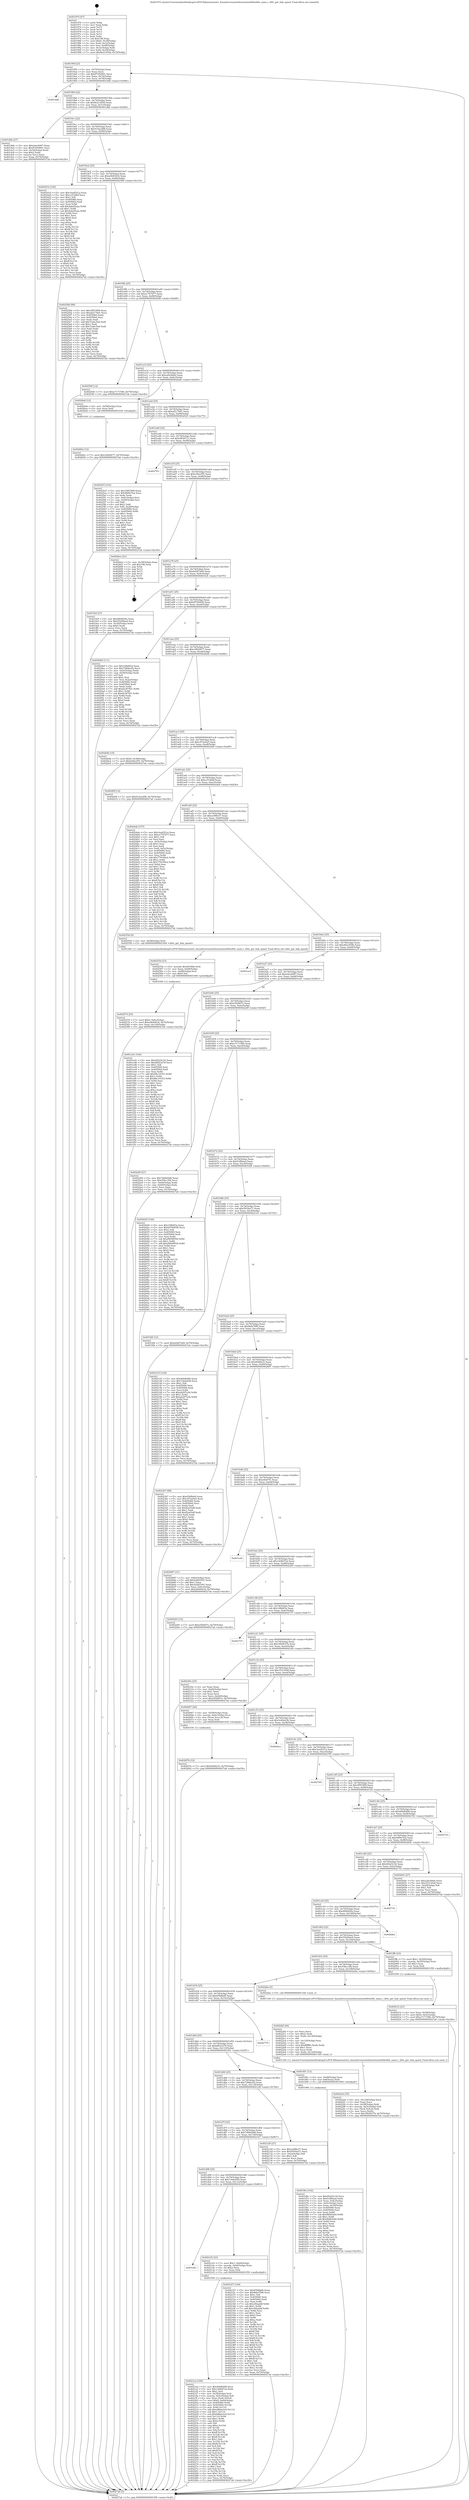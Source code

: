 digraph "0x401970" {
  label = "0x401970 (/mnt/c/Users/mathe/Desktop/tcc/POCII/binaries/extr_linuxdriversnetethernetinteli40ei40e_main.c_i40e_get_link_speed_Final-ollvm.out::main(0))"
  labelloc = "t"
  node[shape=record]

  Entry [label="",width=0.3,height=0.3,shape=circle,fillcolor=black,style=filled]
  "0x40199f" [label="{
     0x40199f [23]\l
     | [instrs]\l
     &nbsp;&nbsp;0x40199f \<+3\>: mov -0x70(%rbp),%eax\l
     &nbsp;&nbsp;0x4019a2 \<+2\>: mov %eax,%ecx\l
     &nbsp;&nbsp;0x4019a4 \<+6\>: sub $0x87d5d901,%ecx\l
     &nbsp;&nbsp;0x4019aa \<+3\>: mov %eax,-0x74(%rbp)\l
     &nbsp;&nbsp;0x4019ad \<+3\>: mov %ecx,-0x78(%rbp)\l
     &nbsp;&nbsp;0x4019b0 \<+6\>: je 0000000000401dd6 \<main+0x466\>\l
  }"]
  "0x401dd6" [label="{
     0x401dd6\l
  }", style=dashed]
  "0x4019b6" [label="{
     0x4019b6 [22]\l
     | [instrs]\l
     &nbsp;&nbsp;0x4019b6 \<+5\>: jmp 00000000004019bb \<main+0x4b\>\l
     &nbsp;&nbsp;0x4019bb \<+3\>: mov -0x74(%rbp),%eax\l
     &nbsp;&nbsp;0x4019be \<+5\>: sub $0x8e214544,%eax\l
     &nbsp;&nbsp;0x4019c3 \<+3\>: mov %eax,-0x7c(%rbp)\l
     &nbsp;&nbsp;0x4019c6 \<+6\>: je 0000000000401dbb \<main+0x44b\>\l
  }"]
  Exit [label="",width=0.3,height=0.3,shape=circle,fillcolor=black,style=filled,peripheries=2]
  "0x401dbb" [label="{
     0x401dbb [27]\l
     | [instrs]\l
     &nbsp;&nbsp;0x401dbb \<+5\>: mov $0xe4ec6087,%eax\l
     &nbsp;&nbsp;0x401dc0 \<+5\>: mov $0x87d5d901,%ecx\l
     &nbsp;&nbsp;0x401dc5 \<+3\>: mov -0x34(%rbp),%edx\l
     &nbsp;&nbsp;0x401dc8 \<+3\>: cmp $0x2,%edx\l
     &nbsp;&nbsp;0x401dcb \<+3\>: cmovne %ecx,%eax\l
     &nbsp;&nbsp;0x401dce \<+3\>: mov %eax,-0x70(%rbp)\l
     &nbsp;&nbsp;0x401dd1 \<+5\>: jmp 00000000004027ab \<main+0xe3b\>\l
  }"]
  "0x4019cc" [label="{
     0x4019cc [22]\l
     | [instrs]\l
     &nbsp;&nbsp;0x4019cc \<+5\>: jmp 00000000004019d1 \<main+0x61\>\l
     &nbsp;&nbsp;0x4019d1 \<+3\>: mov -0x74(%rbp),%eax\l
     &nbsp;&nbsp;0x4019d4 \<+5\>: sub $0x914acd98,%eax\l
     &nbsp;&nbsp;0x4019d9 \<+3\>: mov %eax,-0x80(%rbp)\l
     &nbsp;&nbsp;0x4019dc \<+6\>: je 000000000040241b \<main+0xaab\>\l
  }"]
  "0x4027ab" [label="{
     0x4027ab [5]\l
     | [instrs]\l
     &nbsp;&nbsp;0x4027ab \<+5\>: jmp 000000000040199f \<main+0x2f\>\l
  }"]
  "0x401970" [label="{
     0x401970 [47]\l
     | [instrs]\l
     &nbsp;&nbsp;0x401970 \<+1\>: push %rbp\l
     &nbsp;&nbsp;0x401971 \<+3\>: mov %rsp,%rbp\l
     &nbsp;&nbsp;0x401974 \<+2\>: push %r15\l
     &nbsp;&nbsp;0x401976 \<+2\>: push %r14\l
     &nbsp;&nbsp;0x401978 \<+2\>: push %r13\l
     &nbsp;&nbsp;0x40197a \<+2\>: push %r12\l
     &nbsp;&nbsp;0x40197c \<+1\>: push %rbx\l
     &nbsp;&nbsp;0x40197d \<+7\>: sub $0x108,%rsp\l
     &nbsp;&nbsp;0x401984 \<+7\>: movl $0x0,-0x38(%rbp)\l
     &nbsp;&nbsp;0x40198b \<+3\>: mov %edi,-0x3c(%rbp)\l
     &nbsp;&nbsp;0x40198e \<+4\>: mov %rsi,-0x48(%rbp)\l
     &nbsp;&nbsp;0x401992 \<+3\>: mov -0x3c(%rbp),%edi\l
     &nbsp;&nbsp;0x401995 \<+3\>: mov %edi,-0x34(%rbp)\l
     &nbsp;&nbsp;0x401998 \<+7\>: movl $0x8e214544,-0x70(%rbp)\l
  }"]
  "0x4026b2" [label="{
     0x4026b2 [12]\l
     | [instrs]\l
     &nbsp;&nbsp;0x4026b2 \<+7\>: movl $0xc0820b77,-0x70(%rbp)\l
     &nbsp;&nbsp;0x4026b9 \<+5\>: jmp 00000000004027ab \<main+0xe3b\>\l
  }"]
  "0x40241b" [label="{
     0x40241b [144]\l
     | [instrs]\l
     &nbsp;&nbsp;0x40241b \<+5\>: mov $0x3ead521a,%eax\l
     &nbsp;&nbsp;0x402420 \<+5\>: mov $0xccf1d4bf,%ecx\l
     &nbsp;&nbsp;0x402425 \<+2\>: mov $0x1,%dl\l
     &nbsp;&nbsp;0x402427 \<+7\>: mov 0x405060,%esi\l
     &nbsp;&nbsp;0x40242e \<+7\>: mov 0x405064,%edi\l
     &nbsp;&nbsp;0x402435 \<+3\>: mov %esi,%r8d\l
     &nbsp;&nbsp;0x402438 \<+7\>: add $0x4abd5a2a,%r8d\l
     &nbsp;&nbsp;0x40243f \<+4\>: sub $0x1,%r8d\l
     &nbsp;&nbsp;0x402443 \<+7\>: sub $0x4abd5a2a,%r8d\l
     &nbsp;&nbsp;0x40244a \<+4\>: imul %r8d,%esi\l
     &nbsp;&nbsp;0x40244e \<+3\>: and $0x1,%esi\l
     &nbsp;&nbsp;0x402451 \<+3\>: cmp $0x0,%esi\l
     &nbsp;&nbsp;0x402454 \<+4\>: sete %r9b\l
     &nbsp;&nbsp;0x402458 \<+3\>: cmp $0xa,%edi\l
     &nbsp;&nbsp;0x40245b \<+4\>: setl %r10b\l
     &nbsp;&nbsp;0x40245f \<+3\>: mov %r9b,%r11b\l
     &nbsp;&nbsp;0x402462 \<+4\>: xor $0xff,%r11b\l
     &nbsp;&nbsp;0x402466 \<+3\>: mov %r10b,%bl\l
     &nbsp;&nbsp;0x402469 \<+3\>: xor $0xff,%bl\l
     &nbsp;&nbsp;0x40246c \<+3\>: xor $0x0,%dl\l
     &nbsp;&nbsp;0x40246f \<+3\>: mov %r11b,%r14b\l
     &nbsp;&nbsp;0x402472 \<+4\>: and $0x0,%r14b\l
     &nbsp;&nbsp;0x402476 \<+3\>: and %dl,%r9b\l
     &nbsp;&nbsp;0x402479 \<+3\>: mov %bl,%r15b\l
     &nbsp;&nbsp;0x40247c \<+4\>: and $0x0,%r15b\l
     &nbsp;&nbsp;0x402480 \<+3\>: and %dl,%r10b\l
     &nbsp;&nbsp;0x402483 \<+3\>: or %r9b,%r14b\l
     &nbsp;&nbsp;0x402486 \<+3\>: or %r10b,%r15b\l
     &nbsp;&nbsp;0x402489 \<+3\>: xor %r15b,%r14b\l
     &nbsp;&nbsp;0x40248c \<+3\>: or %bl,%r11b\l
     &nbsp;&nbsp;0x40248f \<+4\>: xor $0xff,%r11b\l
     &nbsp;&nbsp;0x402493 \<+3\>: or $0x0,%dl\l
     &nbsp;&nbsp;0x402496 \<+3\>: and %dl,%r11b\l
     &nbsp;&nbsp;0x402499 \<+3\>: or %r11b,%r14b\l
     &nbsp;&nbsp;0x40249c \<+4\>: test $0x1,%r14b\l
     &nbsp;&nbsp;0x4024a0 \<+3\>: cmovne %ecx,%eax\l
     &nbsp;&nbsp;0x4024a3 \<+3\>: mov %eax,-0x70(%rbp)\l
     &nbsp;&nbsp;0x4024a6 \<+5\>: jmp 00000000004027ab \<main+0xe3b\>\l
  }"]
  "0x4019e2" [label="{
     0x4019e2 [25]\l
     | [instrs]\l
     &nbsp;&nbsp;0x4019e2 \<+5\>: jmp 00000000004019e7 \<main+0x77\>\l
     &nbsp;&nbsp;0x4019e7 \<+3\>: mov -0x74(%rbp),%eax\l
     &nbsp;&nbsp;0x4019ea \<+5\>: sub $0xa0649434,%eax\l
     &nbsp;&nbsp;0x4019ef \<+6\>: mov %eax,-0x84(%rbp)\l
     &nbsp;&nbsp;0x4019f5 \<+6\>: je 000000000040258d \<main+0xc1d\>\l
  }"]
  "0x40267b" [label="{
     0x40267b [12]\l
     | [instrs]\l
     &nbsp;&nbsp;0x40267b \<+7\>: movl $0x9048233,-0x70(%rbp)\l
     &nbsp;&nbsp;0x402682 \<+5\>: jmp 00000000004027ab \<main+0xe3b\>\l
  }"]
  "0x40258d" [label="{
     0x40258d [88]\l
     | [instrs]\l
     &nbsp;&nbsp;0x40258d \<+5\>: mov $0x3f953f99,%eax\l
     &nbsp;&nbsp;0x402592 \<+5\>: mov $0xaf2179d1,%ecx\l
     &nbsp;&nbsp;0x402597 \<+7\>: mov 0x405060,%edx\l
     &nbsp;&nbsp;0x40259e \<+7\>: mov 0x405064,%esi\l
     &nbsp;&nbsp;0x4025a5 \<+2\>: mov %edx,%edi\l
     &nbsp;&nbsp;0x4025a7 \<+6\>: add $0x7eabc5e8,%edi\l
     &nbsp;&nbsp;0x4025ad \<+3\>: sub $0x1,%edi\l
     &nbsp;&nbsp;0x4025b0 \<+6\>: sub $0x7eabc5e8,%edi\l
     &nbsp;&nbsp;0x4025b6 \<+3\>: imul %edi,%edx\l
     &nbsp;&nbsp;0x4025b9 \<+3\>: and $0x1,%edx\l
     &nbsp;&nbsp;0x4025bc \<+3\>: cmp $0x0,%edx\l
     &nbsp;&nbsp;0x4025bf \<+4\>: sete %r8b\l
     &nbsp;&nbsp;0x4025c3 \<+3\>: cmp $0xa,%esi\l
     &nbsp;&nbsp;0x4025c6 \<+4\>: setl %r9b\l
     &nbsp;&nbsp;0x4025ca \<+3\>: mov %r8b,%r10b\l
     &nbsp;&nbsp;0x4025cd \<+3\>: and %r9b,%r10b\l
     &nbsp;&nbsp;0x4025d0 \<+3\>: xor %r9b,%r8b\l
     &nbsp;&nbsp;0x4025d3 \<+3\>: or %r8b,%r10b\l
     &nbsp;&nbsp;0x4025d6 \<+4\>: test $0x1,%r10b\l
     &nbsp;&nbsp;0x4025da \<+3\>: cmovne %ecx,%eax\l
     &nbsp;&nbsp;0x4025dd \<+3\>: mov %eax,-0x70(%rbp)\l
     &nbsp;&nbsp;0x4025e0 \<+5\>: jmp 00000000004027ab \<main+0xe3b\>\l
  }"]
  "0x4019fb" [label="{
     0x4019fb [25]\l
     | [instrs]\l
     &nbsp;&nbsp;0x4019fb \<+5\>: jmp 0000000000401a00 \<main+0x90\>\l
     &nbsp;&nbsp;0x401a00 \<+3\>: mov -0x74(%rbp),%eax\l
     &nbsp;&nbsp;0x401a03 \<+5\>: sub $0xa1707d77,%eax\l
     &nbsp;&nbsp;0x401a08 \<+6\>: mov %eax,-0x88(%rbp)\l
     &nbsp;&nbsp;0x401a0e \<+6\>: je 0000000000402548 \<main+0xbd8\>\l
  }"]
  "0x402574" [label="{
     0x402574 [25]\l
     | [instrs]\l
     &nbsp;&nbsp;0x402574 \<+7\>: movl $0x0,-0x6c(%rbp)\l
     &nbsp;&nbsp;0x40257b \<+7\>: movl $0xa0649434,-0x70(%rbp)\l
     &nbsp;&nbsp;0x402582 \<+6\>: mov %eax,-0x128(%rbp)\l
     &nbsp;&nbsp;0x402588 \<+5\>: jmp 00000000004027ab \<main+0xe3b\>\l
  }"]
  "0x402548" [label="{
     0x402548 [12]\l
     | [instrs]\l
     &nbsp;&nbsp;0x402548 \<+7\>: movl $0xe7171580,-0x70(%rbp)\l
     &nbsp;&nbsp;0x40254f \<+5\>: jmp 00000000004027ab \<main+0xe3b\>\l
  }"]
  "0x401a14" [label="{
     0x401a14 [25]\l
     | [instrs]\l
     &nbsp;&nbsp;0x401a14 \<+5\>: jmp 0000000000401a19 \<main+0xa9\>\l
     &nbsp;&nbsp;0x401a19 \<+3\>: mov -0x74(%rbp),%eax\l
     &nbsp;&nbsp;0x401a1c \<+5\>: sub $0xa20cb6de,%eax\l
     &nbsp;&nbsp;0x401a21 \<+6\>: mov %eax,-0x8c(%rbp)\l
     &nbsp;&nbsp;0x401a27 \<+6\>: je 00000000004026a6 \<main+0xd36\>\l
  }"]
  "0x40255d" [label="{
     0x40255d [23]\l
     | [instrs]\l
     &nbsp;&nbsp;0x40255d \<+10\>: movabs $0x4030b6,%rdi\l
     &nbsp;&nbsp;0x402567 \<+3\>: mov %eax,-0x68(%rbp)\l
     &nbsp;&nbsp;0x40256a \<+3\>: mov -0x68(%rbp),%esi\l
     &nbsp;&nbsp;0x40256d \<+2\>: mov $0x0,%al\l
     &nbsp;&nbsp;0x40256f \<+5\>: call 0000000000401040 \<printf@plt\>\l
     | [calls]\l
     &nbsp;&nbsp;0x401040 \{1\} (unknown)\l
  }"]
  "0x4026a6" [label="{
     0x4026a6 [12]\l
     | [instrs]\l
     &nbsp;&nbsp;0x4026a6 \<+4\>: mov -0x58(%rbp),%rax\l
     &nbsp;&nbsp;0x4026aa \<+3\>: mov %rax,%rdi\l
     &nbsp;&nbsp;0x4026ad \<+5\>: call 0000000000401030 \<free@plt\>\l
     | [calls]\l
     &nbsp;&nbsp;0x401030 \{1\} (unknown)\l
  }"]
  "0x401a2d" [label="{
     0x401a2d [25]\l
     | [instrs]\l
     &nbsp;&nbsp;0x401a2d \<+5\>: jmp 0000000000401a32 \<main+0xc2\>\l
     &nbsp;&nbsp;0x401a32 \<+3\>: mov -0x74(%rbp),%eax\l
     &nbsp;&nbsp;0x401a35 \<+5\>: sub $0xaf2179d1,%eax\l
     &nbsp;&nbsp;0x401a3a \<+6\>: mov %eax,-0x90(%rbp)\l
     &nbsp;&nbsp;0x401a40 \<+6\>: je 00000000004025e5 \<main+0xc75\>\l
  }"]
  "0x4022eb" [label="{
     0x4022eb [35]\l
     | [instrs]\l
     &nbsp;&nbsp;0x4022eb \<+6\>: mov -0x124(%rbp),%ecx\l
     &nbsp;&nbsp;0x4022f1 \<+3\>: imul %eax,%ecx\l
     &nbsp;&nbsp;0x4022f4 \<+4\>: mov -0x58(%rbp),%rdi\l
     &nbsp;&nbsp;0x4022f8 \<+4\>: movslq -0x5c(%rbp),%r8\l
     &nbsp;&nbsp;0x4022fc \<+4\>: mov (%rdi,%r8,8),%rdi\l
     &nbsp;&nbsp;0x402300 \<+2\>: mov %ecx,(%rdi)\l
     &nbsp;&nbsp;0x402302 \<+7\>: movl $0x30b5637b,-0x70(%rbp)\l
     &nbsp;&nbsp;0x402309 \<+5\>: jmp 00000000004027ab \<main+0xe3b\>\l
  }"]
  "0x4025e5" [label="{
     0x4025e5 [103]\l
     | [instrs]\l
     &nbsp;&nbsp;0x4025e5 \<+5\>: mov $0x3f953f99,%eax\l
     &nbsp;&nbsp;0x4025ea \<+5\>: mov $0x48f9e7b2,%ecx\l
     &nbsp;&nbsp;0x4025ef \<+2\>: xor %edx,%edx\l
     &nbsp;&nbsp;0x4025f1 \<+3\>: mov -0x6c(%rbp),%esi\l
     &nbsp;&nbsp;0x4025f4 \<+3\>: cmp -0x50(%rbp),%esi\l
     &nbsp;&nbsp;0x4025f7 \<+4\>: setl %dil\l
     &nbsp;&nbsp;0x4025fb \<+4\>: and $0x1,%dil\l
     &nbsp;&nbsp;0x4025ff \<+4\>: mov %dil,-0x29(%rbp)\l
     &nbsp;&nbsp;0x402603 \<+7\>: mov 0x405060,%esi\l
     &nbsp;&nbsp;0x40260a \<+8\>: mov 0x405064,%r8d\l
     &nbsp;&nbsp;0x402612 \<+3\>: sub $0x1,%edx\l
     &nbsp;&nbsp;0x402615 \<+3\>: mov %esi,%r9d\l
     &nbsp;&nbsp;0x402618 \<+3\>: add %edx,%r9d\l
     &nbsp;&nbsp;0x40261b \<+4\>: imul %r9d,%esi\l
     &nbsp;&nbsp;0x40261f \<+3\>: and $0x1,%esi\l
     &nbsp;&nbsp;0x402622 \<+3\>: cmp $0x0,%esi\l
     &nbsp;&nbsp;0x402625 \<+4\>: sete %dil\l
     &nbsp;&nbsp;0x402629 \<+4\>: cmp $0xa,%r8d\l
     &nbsp;&nbsp;0x40262d \<+4\>: setl %r10b\l
     &nbsp;&nbsp;0x402631 \<+3\>: mov %dil,%r11b\l
     &nbsp;&nbsp;0x402634 \<+3\>: and %r10b,%r11b\l
     &nbsp;&nbsp;0x402637 \<+3\>: xor %r10b,%dil\l
     &nbsp;&nbsp;0x40263a \<+3\>: or %dil,%r11b\l
     &nbsp;&nbsp;0x40263d \<+4\>: test $0x1,%r11b\l
     &nbsp;&nbsp;0x402641 \<+3\>: cmovne %ecx,%eax\l
     &nbsp;&nbsp;0x402644 \<+3\>: mov %eax,-0x70(%rbp)\l
     &nbsp;&nbsp;0x402647 \<+5\>: jmp 00000000004027ab \<main+0xe3b\>\l
  }"]
  "0x401a46" [label="{
     0x401a46 [25]\l
     | [instrs]\l
     &nbsp;&nbsp;0x401a46 \<+5\>: jmp 0000000000401a4b \<main+0xdb\>\l
     &nbsp;&nbsp;0x401a4b \<+3\>: mov -0x74(%rbp),%eax\l
     &nbsp;&nbsp;0x401a4e \<+5\>: sub $0xaf639131,%eax\l
     &nbsp;&nbsp;0x401a53 \<+6\>: mov %eax,-0x94(%rbp)\l
     &nbsp;&nbsp;0x401a59 \<+6\>: je 0000000000402703 \<main+0xd93\>\l
  }"]
  "0x4022bf" [label="{
     0x4022bf [44]\l
     | [instrs]\l
     &nbsp;&nbsp;0x4022bf \<+2\>: xor %ecx,%ecx\l
     &nbsp;&nbsp;0x4022c1 \<+5\>: mov $0x2,%edx\l
     &nbsp;&nbsp;0x4022c6 \<+6\>: mov %edx,-0x120(%rbp)\l
     &nbsp;&nbsp;0x4022cc \<+1\>: cltd\l
     &nbsp;&nbsp;0x4022cd \<+6\>: mov -0x120(%rbp),%esi\l
     &nbsp;&nbsp;0x4022d3 \<+2\>: idiv %esi\l
     &nbsp;&nbsp;0x4022d5 \<+6\>: imul $0xfffffffe,%edx,%edx\l
     &nbsp;&nbsp;0x4022db \<+3\>: sub $0x1,%ecx\l
     &nbsp;&nbsp;0x4022de \<+2\>: sub %ecx,%edx\l
     &nbsp;&nbsp;0x4022e0 \<+6\>: mov %edx,-0x124(%rbp)\l
     &nbsp;&nbsp;0x4022e6 \<+5\>: call 0000000000401160 \<next_i\>\l
     | [calls]\l
     &nbsp;&nbsp;0x401160 \{1\} (/mnt/c/Users/mathe/Desktop/tcc/POCII/binaries/extr_linuxdriversnetethernetinteli40ei40e_main.c_i40e_get_link_speed_Final-ollvm.out::next_i)\l
  }"]
  "0x402703" [label="{
     0x402703\l
  }", style=dashed]
  "0x401a5f" [label="{
     0x401a5f [25]\l
     | [instrs]\l
     &nbsp;&nbsp;0x401a5f \<+5\>: jmp 0000000000401a64 \<main+0xf4\>\l
     &nbsp;&nbsp;0x401a64 \<+3\>: mov -0x74(%rbp),%eax\l
     &nbsp;&nbsp;0x401a67 \<+5\>: sub $0xb39ecf55,%eax\l
     &nbsp;&nbsp;0x401a6c \<+6\>: mov %eax,-0x98(%rbp)\l
     &nbsp;&nbsp;0x401a72 \<+6\>: je 00000000004026ee \<main+0xd7e\>\l
  }"]
  "0x4021ea" [label="{
     0x4021ea [169]\l
     | [instrs]\l
     &nbsp;&nbsp;0x4021ea \<+5\>: mov $0x46bf6489,%ecx\l
     &nbsp;&nbsp;0x4021ef \<+5\>: mov $0x14d6d7cb,%edx\l
     &nbsp;&nbsp;0x4021f4 \<+3\>: mov $0x1,%sil\l
     &nbsp;&nbsp;0x4021f7 \<+4\>: mov -0x58(%rbp),%rdi\l
     &nbsp;&nbsp;0x4021fb \<+4\>: movslq -0x5c(%rbp),%r8\l
     &nbsp;&nbsp;0x4021ff \<+4\>: mov %rax,(%rdi,%r8,8)\l
     &nbsp;&nbsp;0x402203 \<+7\>: movl $0x0,-0x64(%rbp)\l
     &nbsp;&nbsp;0x40220a \<+8\>: mov 0x405060,%r9d\l
     &nbsp;&nbsp;0x402212 \<+8\>: mov 0x405064,%r10d\l
     &nbsp;&nbsp;0x40221a \<+3\>: mov %r9d,%r11d\l
     &nbsp;&nbsp;0x40221d \<+7\>: add $0xddbba3c0,%r11d\l
     &nbsp;&nbsp;0x402224 \<+4\>: sub $0x1,%r11d\l
     &nbsp;&nbsp;0x402228 \<+7\>: sub $0xddbba3c0,%r11d\l
     &nbsp;&nbsp;0x40222f \<+4\>: imul %r11d,%r9d\l
     &nbsp;&nbsp;0x402233 \<+4\>: and $0x1,%r9d\l
     &nbsp;&nbsp;0x402237 \<+4\>: cmp $0x0,%r9d\l
     &nbsp;&nbsp;0x40223b \<+3\>: sete %bl\l
     &nbsp;&nbsp;0x40223e \<+4\>: cmp $0xa,%r10d\l
     &nbsp;&nbsp;0x402242 \<+4\>: setl %r14b\l
     &nbsp;&nbsp;0x402246 \<+3\>: mov %bl,%r15b\l
     &nbsp;&nbsp;0x402249 \<+4\>: xor $0xff,%r15b\l
     &nbsp;&nbsp;0x40224d \<+3\>: mov %r14b,%r12b\l
     &nbsp;&nbsp;0x402250 \<+4\>: xor $0xff,%r12b\l
     &nbsp;&nbsp;0x402254 \<+4\>: xor $0x1,%sil\l
     &nbsp;&nbsp;0x402258 \<+3\>: mov %r15b,%r13b\l
     &nbsp;&nbsp;0x40225b \<+4\>: and $0xff,%r13b\l
     &nbsp;&nbsp;0x40225f \<+3\>: and %sil,%bl\l
     &nbsp;&nbsp;0x402262 \<+3\>: mov %r12b,%al\l
     &nbsp;&nbsp;0x402265 \<+2\>: and $0xff,%al\l
     &nbsp;&nbsp;0x402267 \<+3\>: and %sil,%r14b\l
     &nbsp;&nbsp;0x40226a \<+3\>: or %bl,%r13b\l
     &nbsp;&nbsp;0x40226d \<+3\>: or %r14b,%al\l
     &nbsp;&nbsp;0x402270 \<+3\>: xor %al,%r13b\l
     &nbsp;&nbsp;0x402273 \<+3\>: or %r12b,%r15b\l
     &nbsp;&nbsp;0x402276 \<+4\>: xor $0xff,%r15b\l
     &nbsp;&nbsp;0x40227a \<+4\>: or $0x1,%sil\l
     &nbsp;&nbsp;0x40227e \<+3\>: and %sil,%r15b\l
     &nbsp;&nbsp;0x402281 \<+3\>: or %r15b,%r13b\l
     &nbsp;&nbsp;0x402284 \<+4\>: test $0x1,%r13b\l
     &nbsp;&nbsp;0x402288 \<+3\>: cmovne %edx,%ecx\l
     &nbsp;&nbsp;0x40228b \<+3\>: mov %ecx,-0x70(%rbp)\l
     &nbsp;&nbsp;0x40228e \<+5\>: jmp 00000000004027ab \<main+0xe3b\>\l
  }"]
  "0x4026ee" [label="{
     0x4026ee [21]\l
     | [instrs]\l
     &nbsp;&nbsp;0x4026ee \<+3\>: mov -0x38(%rbp),%eax\l
     &nbsp;&nbsp;0x4026f1 \<+7\>: add $0x108,%rsp\l
     &nbsp;&nbsp;0x4026f8 \<+1\>: pop %rbx\l
     &nbsp;&nbsp;0x4026f9 \<+2\>: pop %r12\l
     &nbsp;&nbsp;0x4026fb \<+2\>: pop %r13\l
     &nbsp;&nbsp;0x4026fd \<+2\>: pop %r14\l
     &nbsp;&nbsp;0x4026ff \<+2\>: pop %r15\l
     &nbsp;&nbsp;0x402701 \<+1\>: pop %rbp\l
     &nbsp;&nbsp;0x402702 \<+1\>: ret\l
  }"]
  "0x401a78" [label="{
     0x401a78 [25]\l
     | [instrs]\l
     &nbsp;&nbsp;0x401a78 \<+5\>: jmp 0000000000401a7d \<main+0x10d\>\l
     &nbsp;&nbsp;0x401a7d \<+3\>: mov -0x74(%rbp),%eax\l
     &nbsp;&nbsp;0x401a80 \<+5\>: sub $0xb4287a69,%eax\l
     &nbsp;&nbsp;0x401a85 \<+6\>: mov %eax,-0x9c(%rbp)\l
     &nbsp;&nbsp;0x401a8b \<+6\>: je 0000000000401fe0 \<main+0x670\>\l
  }"]
  "0x401db1" [label="{
     0x401db1\l
  }", style=dashed]
  "0x401fe0" [label="{
     0x401fe0 [27]\l
     | [instrs]\l
     &nbsp;&nbsp;0x401fe0 \<+5\>: mov $0x4f64820a,%eax\l
     &nbsp;&nbsp;0x401fe5 \<+5\>: mov $0x55299ae9,%ecx\l
     &nbsp;&nbsp;0x401fea \<+3\>: mov -0x30(%rbp),%edx\l
     &nbsp;&nbsp;0x401fed \<+3\>: cmp $0x0,%edx\l
     &nbsp;&nbsp;0x401ff0 \<+3\>: cmove %ecx,%eax\l
     &nbsp;&nbsp;0x401ff3 \<+3\>: mov %eax,-0x70(%rbp)\l
     &nbsp;&nbsp;0x401ff6 \<+5\>: jmp 00000000004027ab \<main+0xe3b\>\l
  }"]
  "0x401a91" [label="{
     0x401a91 [25]\l
     | [instrs]\l
     &nbsp;&nbsp;0x401a91 \<+5\>: jmp 0000000000401a96 \<main+0x126\>\l
     &nbsp;&nbsp;0x401a96 \<+3\>: mov -0x74(%rbp),%eax\l
     &nbsp;&nbsp;0x401a99 \<+5\>: sub $0xb9760958,%eax\l
     &nbsp;&nbsp;0x401a9e \<+6\>: mov %eax,-0xa0(%rbp)\l
     &nbsp;&nbsp;0x401aa4 \<+6\>: je 00000000004020b9 \<main+0x749\>\l
  }"]
  "0x4021d3" [label="{
     0x4021d3 [23]\l
     | [instrs]\l
     &nbsp;&nbsp;0x4021d3 \<+7\>: movl $0x1,-0x60(%rbp)\l
     &nbsp;&nbsp;0x4021da \<+4\>: movslq -0x60(%rbp),%rax\l
     &nbsp;&nbsp;0x4021de \<+4\>: shl $0x2,%rax\l
     &nbsp;&nbsp;0x4021e2 \<+3\>: mov %rax,%rdi\l
     &nbsp;&nbsp;0x4021e5 \<+5\>: call 0000000000401050 \<malloc@plt\>\l
     | [calls]\l
     &nbsp;&nbsp;0x401050 \{1\} (unknown)\l
  }"]
  "0x4020b9" [label="{
     0x4020b9 [111]\l
     | [instrs]\l
     &nbsp;&nbsp;0x4020b9 \<+5\>: mov $0x1fdb6f3a,%eax\l
     &nbsp;&nbsp;0x4020be \<+5\>: mov $0x726bbc02,%ecx\l
     &nbsp;&nbsp;0x4020c3 \<+3\>: mov -0x5c(%rbp),%edx\l
     &nbsp;&nbsp;0x4020c6 \<+3\>: cmp -0x50(%rbp),%edx\l
     &nbsp;&nbsp;0x4020c9 \<+4\>: setl %sil\l
     &nbsp;&nbsp;0x4020cd \<+4\>: and $0x1,%sil\l
     &nbsp;&nbsp;0x4020d1 \<+4\>: mov %sil,-0x2a(%rbp)\l
     &nbsp;&nbsp;0x4020d5 \<+7\>: mov 0x405060,%edx\l
     &nbsp;&nbsp;0x4020dc \<+7\>: mov 0x405064,%edi\l
     &nbsp;&nbsp;0x4020e3 \<+3\>: mov %edx,%r8d\l
     &nbsp;&nbsp;0x4020e6 \<+7\>: add $0xde367fd1,%r8d\l
     &nbsp;&nbsp;0x4020ed \<+4\>: sub $0x1,%r8d\l
     &nbsp;&nbsp;0x4020f1 \<+7\>: sub $0xde367fd1,%r8d\l
     &nbsp;&nbsp;0x4020f8 \<+4\>: imul %r8d,%edx\l
     &nbsp;&nbsp;0x4020fc \<+3\>: and $0x1,%edx\l
     &nbsp;&nbsp;0x4020ff \<+3\>: cmp $0x0,%edx\l
     &nbsp;&nbsp;0x402102 \<+4\>: sete %sil\l
     &nbsp;&nbsp;0x402106 \<+3\>: cmp $0xa,%edi\l
     &nbsp;&nbsp;0x402109 \<+4\>: setl %r9b\l
     &nbsp;&nbsp;0x40210d \<+3\>: mov %sil,%r10b\l
     &nbsp;&nbsp;0x402110 \<+3\>: and %r9b,%r10b\l
     &nbsp;&nbsp;0x402113 \<+3\>: xor %r9b,%sil\l
     &nbsp;&nbsp;0x402116 \<+3\>: or %sil,%r10b\l
     &nbsp;&nbsp;0x402119 \<+4\>: test $0x1,%r10b\l
     &nbsp;&nbsp;0x40211d \<+3\>: cmovne %ecx,%eax\l
     &nbsp;&nbsp;0x402120 \<+3\>: mov %eax,-0x70(%rbp)\l
     &nbsp;&nbsp;0x402123 \<+5\>: jmp 00000000004027ab \<main+0xe3b\>\l
  }"]
  "0x401aaa" [label="{
     0x401aaa [25]\l
     | [instrs]\l
     &nbsp;&nbsp;0x401aaa \<+5\>: jmp 0000000000401aaf \<main+0x13f\>\l
     &nbsp;&nbsp;0x401aaf \<+3\>: mov -0x74(%rbp),%eax\l
     &nbsp;&nbsp;0x401ab2 \<+5\>: sub $0xc0820b77,%eax\l
     &nbsp;&nbsp;0x401ab7 \<+6\>: mov %eax,-0xa4(%rbp)\l
     &nbsp;&nbsp;0x401abd \<+6\>: je 00000000004026db \<main+0xd6b\>\l
  }"]
  "0x401d98" [label="{
     0x401d98 [25]\l
     | [instrs]\l
     &nbsp;&nbsp;0x401d98 \<+5\>: jmp 0000000000401d9d \<main+0x42d\>\l
     &nbsp;&nbsp;0x401d9d \<+3\>: mov -0x74(%rbp),%eax\l
     &nbsp;&nbsp;0x401da0 \<+5\>: sub $0x7c6de958,%eax\l
     &nbsp;&nbsp;0x401da5 \<+6\>: mov %eax,-0x11c(%rbp)\l
     &nbsp;&nbsp;0x401dab \<+6\>: je 00000000004021d3 \<main+0x863\>\l
  }"]
  "0x4026db" [label="{
     0x4026db [19]\l
     | [instrs]\l
     &nbsp;&nbsp;0x4026db \<+7\>: movl $0x0,-0x38(%rbp)\l
     &nbsp;&nbsp;0x4026e2 \<+7\>: movl $0xb39ecf55,-0x70(%rbp)\l
     &nbsp;&nbsp;0x4026e9 \<+5\>: jmp 00000000004027ab \<main+0xe3b\>\l
  }"]
  "0x401ac3" [label="{
     0x401ac3 [25]\l
     | [instrs]\l
     &nbsp;&nbsp;0x401ac3 \<+5\>: jmp 0000000000401ac8 \<main+0x158\>\l
     &nbsp;&nbsp;0x401ac8 \<+3\>: mov -0x74(%rbp),%eax\l
     &nbsp;&nbsp;0x401acb \<+5\>: sub $0xc97ae0a5,%eax\l
     &nbsp;&nbsp;0x401ad0 \<+6\>: mov %eax,-0xa8(%rbp)\l
     &nbsp;&nbsp;0x401ad6 \<+6\>: je 000000000040240f \<main+0xa9f\>\l
  }"]
  "0x402327" [label="{
     0x402327 [144]\l
     | [instrs]\l
     &nbsp;&nbsp;0x402327 \<+5\>: mov $0x65bffa66,%eax\l
     &nbsp;&nbsp;0x40232c \<+5\>: mov $0xf6da7f98,%ecx\l
     &nbsp;&nbsp;0x402331 \<+2\>: mov $0x1,%dl\l
     &nbsp;&nbsp;0x402333 \<+7\>: mov 0x405060,%esi\l
     &nbsp;&nbsp;0x40233a \<+7\>: mov 0x405064,%edi\l
     &nbsp;&nbsp;0x402341 \<+3\>: mov %esi,%r8d\l
     &nbsp;&nbsp;0x402344 \<+7\>: sub $0xc84aafdf,%r8d\l
     &nbsp;&nbsp;0x40234b \<+4\>: sub $0x1,%r8d\l
     &nbsp;&nbsp;0x40234f \<+7\>: add $0xc84aafdf,%r8d\l
     &nbsp;&nbsp;0x402356 \<+4\>: imul %r8d,%esi\l
     &nbsp;&nbsp;0x40235a \<+3\>: and $0x1,%esi\l
     &nbsp;&nbsp;0x40235d \<+3\>: cmp $0x0,%esi\l
     &nbsp;&nbsp;0x402360 \<+4\>: sete %r9b\l
     &nbsp;&nbsp;0x402364 \<+3\>: cmp $0xa,%edi\l
     &nbsp;&nbsp;0x402367 \<+4\>: setl %r10b\l
     &nbsp;&nbsp;0x40236b \<+3\>: mov %r9b,%r11b\l
     &nbsp;&nbsp;0x40236e \<+4\>: xor $0xff,%r11b\l
     &nbsp;&nbsp;0x402372 \<+3\>: mov %r10b,%bl\l
     &nbsp;&nbsp;0x402375 \<+3\>: xor $0xff,%bl\l
     &nbsp;&nbsp;0x402378 \<+3\>: xor $0x1,%dl\l
     &nbsp;&nbsp;0x40237b \<+3\>: mov %r11b,%r14b\l
     &nbsp;&nbsp;0x40237e \<+4\>: and $0xff,%r14b\l
     &nbsp;&nbsp;0x402382 \<+3\>: and %dl,%r9b\l
     &nbsp;&nbsp;0x402385 \<+3\>: mov %bl,%r15b\l
     &nbsp;&nbsp;0x402388 \<+4\>: and $0xff,%r15b\l
     &nbsp;&nbsp;0x40238c \<+3\>: and %dl,%r10b\l
     &nbsp;&nbsp;0x40238f \<+3\>: or %r9b,%r14b\l
     &nbsp;&nbsp;0x402392 \<+3\>: or %r10b,%r15b\l
     &nbsp;&nbsp;0x402395 \<+3\>: xor %r15b,%r14b\l
     &nbsp;&nbsp;0x402398 \<+3\>: or %bl,%r11b\l
     &nbsp;&nbsp;0x40239b \<+4\>: xor $0xff,%r11b\l
     &nbsp;&nbsp;0x40239f \<+3\>: or $0x1,%dl\l
     &nbsp;&nbsp;0x4023a2 \<+3\>: and %dl,%r11b\l
     &nbsp;&nbsp;0x4023a5 \<+3\>: or %r11b,%r14b\l
     &nbsp;&nbsp;0x4023a8 \<+4\>: test $0x1,%r14b\l
     &nbsp;&nbsp;0x4023ac \<+3\>: cmovne %ecx,%eax\l
     &nbsp;&nbsp;0x4023af \<+3\>: mov %eax,-0x70(%rbp)\l
     &nbsp;&nbsp;0x4023b2 \<+5\>: jmp 00000000004027ab \<main+0xe3b\>\l
  }"]
  "0x40240f" [label="{
     0x40240f [12]\l
     | [instrs]\l
     &nbsp;&nbsp;0x40240f \<+7\>: movl $0x914acd98,-0x70(%rbp)\l
     &nbsp;&nbsp;0x402416 \<+5\>: jmp 00000000004027ab \<main+0xe3b\>\l
  }"]
  "0x401adc" [label="{
     0x401adc [25]\l
     | [instrs]\l
     &nbsp;&nbsp;0x401adc \<+5\>: jmp 0000000000401ae1 \<main+0x171\>\l
     &nbsp;&nbsp;0x401ae1 \<+3\>: mov -0x74(%rbp),%eax\l
     &nbsp;&nbsp;0x401ae4 \<+5\>: sub $0xccf1d4bf,%eax\l
     &nbsp;&nbsp;0x401ae9 \<+6\>: mov %eax,-0xac(%rbp)\l
     &nbsp;&nbsp;0x401aef \<+6\>: je 00000000004024ab \<main+0xb3b\>\l
  }"]
  "0x401d7f" [label="{
     0x401d7f [25]\l
     | [instrs]\l
     &nbsp;&nbsp;0x401d7f \<+5\>: jmp 0000000000401d84 \<main+0x414\>\l
     &nbsp;&nbsp;0x401d84 \<+3\>: mov -0x74(%rbp),%eax\l
     &nbsp;&nbsp;0x401d87 \<+5\>: sub $0x7484ddd8,%eax\l
     &nbsp;&nbsp;0x401d8c \<+6\>: mov %eax,-0x118(%rbp)\l
     &nbsp;&nbsp;0x401d92 \<+6\>: je 0000000000402327 \<main+0x9b7\>\l
  }"]
  "0x4024ab" [label="{
     0x4024ab [157]\l
     | [instrs]\l
     &nbsp;&nbsp;0x4024ab \<+5\>: mov $0x3ead521a,%eax\l
     &nbsp;&nbsp;0x4024b0 \<+5\>: mov $0xa1707d77,%ecx\l
     &nbsp;&nbsp;0x4024b5 \<+2\>: mov $0x1,%dl\l
     &nbsp;&nbsp;0x4024b7 \<+2\>: xor %esi,%esi\l
     &nbsp;&nbsp;0x4024b9 \<+3\>: mov -0x5c(%rbp),%edi\l
     &nbsp;&nbsp;0x4024bc \<+3\>: sub $0x1,%esi\l
     &nbsp;&nbsp;0x4024bf \<+2\>: sub %esi,%edi\l
     &nbsp;&nbsp;0x4024c1 \<+3\>: mov %edi,-0x5c(%rbp)\l
     &nbsp;&nbsp;0x4024c4 \<+7\>: mov 0x405060,%esi\l
     &nbsp;&nbsp;0x4024cb \<+7\>: mov 0x405064,%edi\l
     &nbsp;&nbsp;0x4024d2 \<+3\>: mov %esi,%r8d\l
     &nbsp;&nbsp;0x4024d5 \<+7\>: add $0x779180e2,%r8d\l
     &nbsp;&nbsp;0x4024dc \<+4\>: sub $0x1,%r8d\l
     &nbsp;&nbsp;0x4024e0 \<+7\>: sub $0x779180e2,%r8d\l
     &nbsp;&nbsp;0x4024e7 \<+4\>: imul %r8d,%esi\l
     &nbsp;&nbsp;0x4024eb \<+3\>: and $0x1,%esi\l
     &nbsp;&nbsp;0x4024ee \<+3\>: cmp $0x0,%esi\l
     &nbsp;&nbsp;0x4024f1 \<+4\>: sete %r9b\l
     &nbsp;&nbsp;0x4024f5 \<+3\>: cmp $0xa,%edi\l
     &nbsp;&nbsp;0x4024f8 \<+4\>: setl %r10b\l
     &nbsp;&nbsp;0x4024fc \<+3\>: mov %r9b,%r11b\l
     &nbsp;&nbsp;0x4024ff \<+4\>: xor $0xff,%r11b\l
     &nbsp;&nbsp;0x402503 \<+3\>: mov %r10b,%bl\l
     &nbsp;&nbsp;0x402506 \<+3\>: xor $0xff,%bl\l
     &nbsp;&nbsp;0x402509 \<+3\>: xor $0x1,%dl\l
     &nbsp;&nbsp;0x40250c \<+3\>: mov %r11b,%r14b\l
     &nbsp;&nbsp;0x40250f \<+4\>: and $0xff,%r14b\l
     &nbsp;&nbsp;0x402513 \<+3\>: and %dl,%r9b\l
     &nbsp;&nbsp;0x402516 \<+3\>: mov %bl,%r15b\l
     &nbsp;&nbsp;0x402519 \<+4\>: and $0xff,%r15b\l
     &nbsp;&nbsp;0x40251d \<+3\>: and %dl,%r10b\l
     &nbsp;&nbsp;0x402520 \<+3\>: or %r9b,%r14b\l
     &nbsp;&nbsp;0x402523 \<+3\>: or %r10b,%r15b\l
     &nbsp;&nbsp;0x402526 \<+3\>: xor %r15b,%r14b\l
     &nbsp;&nbsp;0x402529 \<+3\>: or %bl,%r11b\l
     &nbsp;&nbsp;0x40252c \<+4\>: xor $0xff,%r11b\l
     &nbsp;&nbsp;0x402530 \<+3\>: or $0x1,%dl\l
     &nbsp;&nbsp;0x402533 \<+3\>: and %dl,%r11b\l
     &nbsp;&nbsp;0x402536 \<+3\>: or %r11b,%r14b\l
     &nbsp;&nbsp;0x402539 \<+4\>: test $0x1,%r14b\l
     &nbsp;&nbsp;0x40253d \<+3\>: cmovne %ecx,%eax\l
     &nbsp;&nbsp;0x402540 \<+3\>: mov %eax,-0x70(%rbp)\l
     &nbsp;&nbsp;0x402543 \<+5\>: jmp 00000000004027ab \<main+0xe3b\>\l
  }"]
  "0x401af5" [label="{
     0x401af5 [25]\l
     | [instrs]\l
     &nbsp;&nbsp;0x401af5 \<+5\>: jmp 0000000000401afa \<main+0x18a\>\l
     &nbsp;&nbsp;0x401afa \<+3\>: mov -0x74(%rbp),%eax\l
     &nbsp;&nbsp;0x401afd \<+5\>: sub $0xce9f8e37,%eax\l
     &nbsp;&nbsp;0x401b02 \<+6\>: mov %eax,-0xb0(%rbp)\l
     &nbsp;&nbsp;0x401b08 \<+6\>: je 0000000000402554 \<main+0xbe4\>\l
  }"]
  "0x402128" [label="{
     0x402128 [27]\l
     | [instrs]\l
     &nbsp;&nbsp;0x402128 \<+5\>: mov $0xce9f8e37,%eax\l
     &nbsp;&nbsp;0x40212d \<+5\>: mov $0xf593ba71,%ecx\l
     &nbsp;&nbsp;0x402132 \<+3\>: mov -0x2a(%rbp),%dl\l
     &nbsp;&nbsp;0x402135 \<+3\>: test $0x1,%dl\l
     &nbsp;&nbsp;0x402138 \<+3\>: cmovne %ecx,%eax\l
     &nbsp;&nbsp;0x40213b \<+3\>: mov %eax,-0x70(%rbp)\l
     &nbsp;&nbsp;0x40213e \<+5\>: jmp 00000000004027ab \<main+0xe3b\>\l
  }"]
  "0x402554" [label="{
     0x402554 [9]\l
     | [instrs]\l
     &nbsp;&nbsp;0x402554 \<+4\>: mov -0x58(%rbp),%rdi\l
     &nbsp;&nbsp;0x402558 \<+5\>: call 0000000000401440 \<i40e_get_link_speed\>\l
     | [calls]\l
     &nbsp;&nbsp;0x401440 \{1\} (/mnt/c/Users/mathe/Desktop/tcc/POCII/binaries/extr_linuxdriversnetethernetinteli40ei40e_main.c_i40e_get_link_speed_Final-ollvm.out::i40e_get_link_speed)\l
  }"]
  "0x401b0e" [label="{
     0x401b0e [25]\l
     | [instrs]\l
     &nbsp;&nbsp;0x401b0e \<+5\>: jmp 0000000000401b13 \<main+0x1a3\>\l
     &nbsp;&nbsp;0x401b13 \<+3\>: mov -0x74(%rbp),%eax\l
     &nbsp;&nbsp;0x401b16 \<+5\>: sub $0xd62c45db,%eax\l
     &nbsp;&nbsp;0x401b1b \<+6\>: mov %eax,-0xb4(%rbp)\l
     &nbsp;&nbsp;0x401b21 \<+6\>: je 0000000000401ec5 \<main+0x555\>\l
  }"]
  "0x402012" [label="{
     0x402012 [23]\l
     | [instrs]\l
     &nbsp;&nbsp;0x402012 \<+4\>: mov %rax,-0x58(%rbp)\l
     &nbsp;&nbsp;0x402016 \<+7\>: movl $0x0,-0x5c(%rbp)\l
     &nbsp;&nbsp;0x40201d \<+7\>: movl $0xe7171580,-0x70(%rbp)\l
     &nbsp;&nbsp;0x402024 \<+5\>: jmp 00000000004027ab \<main+0xe3b\>\l
  }"]
  "0x401ec5" [label="{
     0x401ec5\l
  }", style=dashed]
  "0x401b27" [label="{
     0x401b27 [25]\l
     | [instrs]\l
     &nbsp;&nbsp;0x401b27 \<+5\>: jmp 0000000000401b2c \<main+0x1bc\>\l
     &nbsp;&nbsp;0x401b2c \<+3\>: mov -0x74(%rbp),%eax\l
     &nbsp;&nbsp;0x401b2f \<+5\>: sub $0xe4ec6087,%eax\l
     &nbsp;&nbsp;0x401b34 \<+6\>: mov %eax,-0xb8(%rbp)\l
     &nbsp;&nbsp;0x401b3a \<+6\>: je 0000000000401ed1 \<main+0x561\>\l
  }"]
  "0x401f6e" [label="{
     0x401f6e [102]\l
     | [instrs]\l
     &nbsp;&nbsp;0x401f6e \<+5\>: mov $0x49225c34,%ecx\l
     &nbsp;&nbsp;0x401f73 \<+5\>: mov $0xf1df9aad,%edx\l
     &nbsp;&nbsp;0x401f78 \<+3\>: mov %eax,-0x4c(%rbp)\l
     &nbsp;&nbsp;0x401f7b \<+3\>: mov -0x4c(%rbp),%eax\l
     &nbsp;&nbsp;0x401f7e \<+3\>: mov %eax,-0x30(%rbp)\l
     &nbsp;&nbsp;0x401f81 \<+7\>: mov 0x405060,%eax\l
     &nbsp;&nbsp;0x401f88 \<+7\>: mov 0x405064,%esi\l
     &nbsp;&nbsp;0x401f8f \<+3\>: mov %eax,%r8d\l
     &nbsp;&nbsp;0x401f92 \<+7\>: sub $0x9fdb5ab0,%r8d\l
     &nbsp;&nbsp;0x401f99 \<+4\>: sub $0x1,%r8d\l
     &nbsp;&nbsp;0x401f9d \<+7\>: add $0x9fdb5ab0,%r8d\l
     &nbsp;&nbsp;0x401fa4 \<+4\>: imul %r8d,%eax\l
     &nbsp;&nbsp;0x401fa8 \<+3\>: and $0x1,%eax\l
     &nbsp;&nbsp;0x401fab \<+3\>: cmp $0x0,%eax\l
     &nbsp;&nbsp;0x401fae \<+4\>: sete %r9b\l
     &nbsp;&nbsp;0x401fb2 \<+3\>: cmp $0xa,%esi\l
     &nbsp;&nbsp;0x401fb5 \<+4\>: setl %r10b\l
     &nbsp;&nbsp;0x401fb9 \<+3\>: mov %r9b,%r11b\l
     &nbsp;&nbsp;0x401fbc \<+3\>: and %r10b,%r11b\l
     &nbsp;&nbsp;0x401fbf \<+3\>: xor %r10b,%r9b\l
     &nbsp;&nbsp;0x401fc2 \<+3\>: or %r9b,%r11b\l
     &nbsp;&nbsp;0x401fc5 \<+4\>: test $0x1,%r11b\l
     &nbsp;&nbsp;0x401fc9 \<+3\>: cmovne %edx,%ecx\l
     &nbsp;&nbsp;0x401fcc \<+3\>: mov %ecx,-0x70(%rbp)\l
     &nbsp;&nbsp;0x401fcf \<+5\>: jmp 00000000004027ab \<main+0xe3b\>\l
  }"]
  "0x401ed1" [label="{
     0x401ed1 [144]\l
     | [instrs]\l
     &nbsp;&nbsp;0x401ed1 \<+5\>: mov $0x49225c34,%eax\l
     &nbsp;&nbsp;0x401ed6 \<+5\>: mov $0x6f623278,%ecx\l
     &nbsp;&nbsp;0x401edb \<+2\>: mov $0x1,%dl\l
     &nbsp;&nbsp;0x401edd \<+7\>: mov 0x405060,%esi\l
     &nbsp;&nbsp;0x401ee4 \<+7\>: mov 0x405064,%edi\l
     &nbsp;&nbsp;0x401eeb \<+3\>: mov %esi,%r8d\l
     &nbsp;&nbsp;0x401eee \<+7\>: add $0x88c19353,%r8d\l
     &nbsp;&nbsp;0x401ef5 \<+4\>: sub $0x1,%r8d\l
     &nbsp;&nbsp;0x401ef9 \<+7\>: sub $0x88c19353,%r8d\l
     &nbsp;&nbsp;0x401f00 \<+4\>: imul %r8d,%esi\l
     &nbsp;&nbsp;0x401f04 \<+3\>: and $0x1,%esi\l
     &nbsp;&nbsp;0x401f07 \<+3\>: cmp $0x0,%esi\l
     &nbsp;&nbsp;0x401f0a \<+4\>: sete %r9b\l
     &nbsp;&nbsp;0x401f0e \<+3\>: cmp $0xa,%edi\l
     &nbsp;&nbsp;0x401f11 \<+4\>: setl %r10b\l
     &nbsp;&nbsp;0x401f15 \<+3\>: mov %r9b,%r11b\l
     &nbsp;&nbsp;0x401f18 \<+4\>: xor $0xff,%r11b\l
     &nbsp;&nbsp;0x401f1c \<+3\>: mov %r10b,%bl\l
     &nbsp;&nbsp;0x401f1f \<+3\>: xor $0xff,%bl\l
     &nbsp;&nbsp;0x401f22 \<+3\>: xor $0x1,%dl\l
     &nbsp;&nbsp;0x401f25 \<+3\>: mov %r11b,%r14b\l
     &nbsp;&nbsp;0x401f28 \<+4\>: and $0xff,%r14b\l
     &nbsp;&nbsp;0x401f2c \<+3\>: and %dl,%r9b\l
     &nbsp;&nbsp;0x401f2f \<+3\>: mov %bl,%r15b\l
     &nbsp;&nbsp;0x401f32 \<+4\>: and $0xff,%r15b\l
     &nbsp;&nbsp;0x401f36 \<+3\>: and %dl,%r10b\l
     &nbsp;&nbsp;0x401f39 \<+3\>: or %r9b,%r14b\l
     &nbsp;&nbsp;0x401f3c \<+3\>: or %r10b,%r15b\l
     &nbsp;&nbsp;0x401f3f \<+3\>: xor %r15b,%r14b\l
     &nbsp;&nbsp;0x401f42 \<+3\>: or %bl,%r11b\l
     &nbsp;&nbsp;0x401f45 \<+4\>: xor $0xff,%r11b\l
     &nbsp;&nbsp;0x401f49 \<+3\>: or $0x1,%dl\l
     &nbsp;&nbsp;0x401f4c \<+3\>: and %dl,%r11b\l
     &nbsp;&nbsp;0x401f4f \<+3\>: or %r11b,%r14b\l
     &nbsp;&nbsp;0x401f52 \<+4\>: test $0x1,%r14b\l
     &nbsp;&nbsp;0x401f56 \<+3\>: cmovne %ecx,%eax\l
     &nbsp;&nbsp;0x401f59 \<+3\>: mov %eax,-0x70(%rbp)\l
     &nbsp;&nbsp;0x401f5c \<+5\>: jmp 00000000004027ab \<main+0xe3b\>\l
  }"]
  "0x401b40" [label="{
     0x401b40 [25]\l
     | [instrs]\l
     &nbsp;&nbsp;0x401b40 \<+5\>: jmp 0000000000401b45 \<main+0x1d5\>\l
     &nbsp;&nbsp;0x401b45 \<+3\>: mov -0x74(%rbp),%eax\l
     &nbsp;&nbsp;0x401b48 \<+5\>: sub $0xe5f2807e,%eax\l
     &nbsp;&nbsp;0x401b4d \<+6\>: mov %eax,-0xbc(%rbp)\l
     &nbsp;&nbsp;0x401b53 \<+6\>: je 000000000040229f \<main+0x92f\>\l
  }"]
  "0x401d66" [label="{
     0x401d66 [25]\l
     | [instrs]\l
     &nbsp;&nbsp;0x401d66 \<+5\>: jmp 0000000000401d6b \<main+0x3fb\>\l
     &nbsp;&nbsp;0x401d6b \<+3\>: mov -0x74(%rbp),%eax\l
     &nbsp;&nbsp;0x401d6e \<+5\>: sub $0x726bbc02,%eax\l
     &nbsp;&nbsp;0x401d73 \<+6\>: mov %eax,-0x114(%rbp)\l
     &nbsp;&nbsp;0x401d79 \<+6\>: je 0000000000402128 \<main+0x7b8\>\l
  }"]
  "0x40229f" [label="{
     0x40229f [27]\l
     | [instrs]\l
     &nbsp;&nbsp;0x40229f \<+5\>: mov $0x7484ddd8,%eax\l
     &nbsp;&nbsp;0x4022a4 \<+5\>: mov $0x556cc3fb,%ecx\l
     &nbsp;&nbsp;0x4022a9 \<+3\>: mov -0x64(%rbp),%edx\l
     &nbsp;&nbsp;0x4022ac \<+3\>: cmp -0x60(%rbp),%edx\l
     &nbsp;&nbsp;0x4022af \<+3\>: cmovl %ecx,%eax\l
     &nbsp;&nbsp;0x4022b2 \<+3\>: mov %eax,-0x70(%rbp)\l
     &nbsp;&nbsp;0x4022b5 \<+5\>: jmp 00000000004027ab \<main+0xe3b\>\l
  }"]
  "0x401b59" [label="{
     0x401b59 [25]\l
     | [instrs]\l
     &nbsp;&nbsp;0x401b59 \<+5\>: jmp 0000000000401b5e \<main+0x1ee\>\l
     &nbsp;&nbsp;0x401b5e \<+3\>: mov -0x74(%rbp),%eax\l
     &nbsp;&nbsp;0x401b61 \<+5\>: sub $0xe7171580,%eax\l
     &nbsp;&nbsp;0x401b66 \<+6\>: mov %eax,-0xc0(%rbp)\l
     &nbsp;&nbsp;0x401b6c \<+6\>: je 0000000000402029 \<main+0x6b9\>\l
  }"]
  "0x401f61" [label="{
     0x401f61 [13]\l
     | [instrs]\l
     &nbsp;&nbsp;0x401f61 \<+4\>: mov -0x48(%rbp),%rax\l
     &nbsp;&nbsp;0x401f65 \<+4\>: mov 0x8(%rax),%rdi\l
     &nbsp;&nbsp;0x401f69 \<+5\>: call 0000000000401060 \<atoi@plt\>\l
     | [calls]\l
     &nbsp;&nbsp;0x401060 \{1\} (unknown)\l
  }"]
  "0x402029" [label="{
     0x402029 [144]\l
     | [instrs]\l
     &nbsp;&nbsp;0x402029 \<+5\>: mov $0x1fdb6f3a,%eax\l
     &nbsp;&nbsp;0x40202e \<+5\>: mov $0xb9760958,%ecx\l
     &nbsp;&nbsp;0x402033 \<+2\>: mov $0x1,%dl\l
     &nbsp;&nbsp;0x402035 \<+7\>: mov 0x405060,%esi\l
     &nbsp;&nbsp;0x40203c \<+7\>: mov 0x405064,%edi\l
     &nbsp;&nbsp;0x402043 \<+3\>: mov %esi,%r8d\l
     &nbsp;&nbsp;0x402046 \<+7\>: sub $0xd904895d,%r8d\l
     &nbsp;&nbsp;0x40204d \<+4\>: sub $0x1,%r8d\l
     &nbsp;&nbsp;0x402051 \<+7\>: add $0xd904895d,%r8d\l
     &nbsp;&nbsp;0x402058 \<+4\>: imul %r8d,%esi\l
     &nbsp;&nbsp;0x40205c \<+3\>: and $0x1,%esi\l
     &nbsp;&nbsp;0x40205f \<+3\>: cmp $0x0,%esi\l
     &nbsp;&nbsp;0x402062 \<+4\>: sete %r9b\l
     &nbsp;&nbsp;0x402066 \<+3\>: cmp $0xa,%edi\l
     &nbsp;&nbsp;0x402069 \<+4\>: setl %r10b\l
     &nbsp;&nbsp;0x40206d \<+3\>: mov %r9b,%r11b\l
     &nbsp;&nbsp;0x402070 \<+4\>: xor $0xff,%r11b\l
     &nbsp;&nbsp;0x402074 \<+3\>: mov %r10b,%bl\l
     &nbsp;&nbsp;0x402077 \<+3\>: xor $0xff,%bl\l
     &nbsp;&nbsp;0x40207a \<+3\>: xor $0x1,%dl\l
     &nbsp;&nbsp;0x40207d \<+3\>: mov %r11b,%r14b\l
     &nbsp;&nbsp;0x402080 \<+4\>: and $0xff,%r14b\l
     &nbsp;&nbsp;0x402084 \<+3\>: and %dl,%r9b\l
     &nbsp;&nbsp;0x402087 \<+3\>: mov %bl,%r15b\l
     &nbsp;&nbsp;0x40208a \<+4\>: and $0xff,%r15b\l
     &nbsp;&nbsp;0x40208e \<+3\>: and %dl,%r10b\l
     &nbsp;&nbsp;0x402091 \<+3\>: or %r9b,%r14b\l
     &nbsp;&nbsp;0x402094 \<+3\>: or %r10b,%r15b\l
     &nbsp;&nbsp;0x402097 \<+3\>: xor %r15b,%r14b\l
     &nbsp;&nbsp;0x40209a \<+3\>: or %bl,%r11b\l
     &nbsp;&nbsp;0x40209d \<+4\>: xor $0xff,%r11b\l
     &nbsp;&nbsp;0x4020a1 \<+3\>: or $0x1,%dl\l
     &nbsp;&nbsp;0x4020a4 \<+3\>: and %dl,%r11b\l
     &nbsp;&nbsp;0x4020a7 \<+3\>: or %r11b,%r14b\l
     &nbsp;&nbsp;0x4020aa \<+4\>: test $0x1,%r14b\l
     &nbsp;&nbsp;0x4020ae \<+3\>: cmovne %ecx,%eax\l
     &nbsp;&nbsp;0x4020b1 \<+3\>: mov %eax,-0x70(%rbp)\l
     &nbsp;&nbsp;0x4020b4 \<+5\>: jmp 00000000004027ab \<main+0xe3b\>\l
  }"]
  "0x401b72" [label="{
     0x401b72 [25]\l
     | [instrs]\l
     &nbsp;&nbsp;0x401b72 \<+5\>: jmp 0000000000401b77 \<main+0x207\>\l
     &nbsp;&nbsp;0x401b77 \<+3\>: mov -0x74(%rbp),%eax\l
     &nbsp;&nbsp;0x401b7a \<+5\>: sub $0xf1df9aad,%eax\l
     &nbsp;&nbsp;0x401b7f \<+6\>: mov %eax,-0xc4(%rbp)\l
     &nbsp;&nbsp;0x401b85 \<+6\>: je 0000000000401fd4 \<main+0x664\>\l
  }"]
  "0x401d4d" [label="{
     0x401d4d [25]\l
     | [instrs]\l
     &nbsp;&nbsp;0x401d4d \<+5\>: jmp 0000000000401d52 \<main+0x3e2\>\l
     &nbsp;&nbsp;0x401d52 \<+3\>: mov -0x74(%rbp),%eax\l
     &nbsp;&nbsp;0x401d55 \<+5\>: sub $0x6f623278,%eax\l
     &nbsp;&nbsp;0x401d5a \<+6\>: mov %eax,-0x110(%rbp)\l
     &nbsp;&nbsp;0x401d60 \<+6\>: je 0000000000401f61 \<main+0x5f1\>\l
  }"]
  "0x401fd4" [label="{
     0x401fd4 [12]\l
     | [instrs]\l
     &nbsp;&nbsp;0x401fd4 \<+7\>: movl $0xb4287a69,-0x70(%rbp)\l
     &nbsp;&nbsp;0x401fdb \<+5\>: jmp 00000000004027ab \<main+0xe3b\>\l
  }"]
  "0x401b8b" [label="{
     0x401b8b [25]\l
     | [instrs]\l
     &nbsp;&nbsp;0x401b8b \<+5\>: jmp 0000000000401b90 \<main+0x220\>\l
     &nbsp;&nbsp;0x401b90 \<+3\>: mov -0x74(%rbp),%eax\l
     &nbsp;&nbsp;0x401b93 \<+5\>: sub $0xf593ba71,%eax\l
     &nbsp;&nbsp;0x401b98 \<+6\>: mov %eax,-0xc8(%rbp)\l
     &nbsp;&nbsp;0x401b9e \<+6\>: je 0000000000402143 \<main+0x7d3\>\l
  }"]
  "0x402779" [label="{
     0x402779\l
  }", style=dashed]
  "0x402143" [label="{
     0x402143 [144]\l
     | [instrs]\l
     &nbsp;&nbsp;0x402143 \<+5\>: mov $0x46bf6489,%eax\l
     &nbsp;&nbsp;0x402148 \<+5\>: mov $0x7c6de958,%ecx\l
     &nbsp;&nbsp;0x40214d \<+2\>: mov $0x1,%dl\l
     &nbsp;&nbsp;0x40214f \<+7\>: mov 0x405060,%esi\l
     &nbsp;&nbsp;0x402156 \<+7\>: mov 0x405064,%edi\l
     &nbsp;&nbsp;0x40215d \<+3\>: mov %esi,%r8d\l
     &nbsp;&nbsp;0x402160 \<+7\>: sub $0xab297a3b,%r8d\l
     &nbsp;&nbsp;0x402167 \<+4\>: sub $0x1,%r8d\l
     &nbsp;&nbsp;0x40216b \<+7\>: add $0xab297a3b,%r8d\l
     &nbsp;&nbsp;0x402172 \<+4\>: imul %r8d,%esi\l
     &nbsp;&nbsp;0x402176 \<+3\>: and $0x1,%esi\l
     &nbsp;&nbsp;0x402179 \<+3\>: cmp $0x0,%esi\l
     &nbsp;&nbsp;0x40217c \<+4\>: sete %r9b\l
     &nbsp;&nbsp;0x402180 \<+3\>: cmp $0xa,%edi\l
     &nbsp;&nbsp;0x402183 \<+4\>: setl %r10b\l
     &nbsp;&nbsp;0x402187 \<+3\>: mov %r9b,%r11b\l
     &nbsp;&nbsp;0x40218a \<+4\>: xor $0xff,%r11b\l
     &nbsp;&nbsp;0x40218e \<+3\>: mov %r10b,%bl\l
     &nbsp;&nbsp;0x402191 \<+3\>: xor $0xff,%bl\l
     &nbsp;&nbsp;0x402194 \<+3\>: xor $0x0,%dl\l
     &nbsp;&nbsp;0x402197 \<+3\>: mov %r11b,%r14b\l
     &nbsp;&nbsp;0x40219a \<+4\>: and $0x0,%r14b\l
     &nbsp;&nbsp;0x40219e \<+3\>: and %dl,%r9b\l
     &nbsp;&nbsp;0x4021a1 \<+3\>: mov %bl,%r15b\l
     &nbsp;&nbsp;0x4021a4 \<+4\>: and $0x0,%r15b\l
     &nbsp;&nbsp;0x4021a8 \<+3\>: and %dl,%r10b\l
     &nbsp;&nbsp;0x4021ab \<+3\>: or %r9b,%r14b\l
     &nbsp;&nbsp;0x4021ae \<+3\>: or %r10b,%r15b\l
     &nbsp;&nbsp;0x4021b1 \<+3\>: xor %r15b,%r14b\l
     &nbsp;&nbsp;0x4021b4 \<+3\>: or %bl,%r11b\l
     &nbsp;&nbsp;0x4021b7 \<+4\>: xor $0xff,%r11b\l
     &nbsp;&nbsp;0x4021bb \<+3\>: or $0x0,%dl\l
     &nbsp;&nbsp;0x4021be \<+3\>: and %dl,%r11b\l
     &nbsp;&nbsp;0x4021c1 \<+3\>: or %r11b,%r14b\l
     &nbsp;&nbsp;0x4021c4 \<+4\>: test $0x1,%r14b\l
     &nbsp;&nbsp;0x4021c8 \<+3\>: cmovne %ecx,%eax\l
     &nbsp;&nbsp;0x4021cb \<+3\>: mov %eax,-0x70(%rbp)\l
     &nbsp;&nbsp;0x4021ce \<+5\>: jmp 00000000004027ab \<main+0xe3b\>\l
  }"]
  "0x401ba4" [label="{
     0x401ba4 [25]\l
     | [instrs]\l
     &nbsp;&nbsp;0x401ba4 \<+5\>: jmp 0000000000401ba9 \<main+0x239\>\l
     &nbsp;&nbsp;0x401ba9 \<+3\>: mov -0x74(%rbp),%eax\l
     &nbsp;&nbsp;0x401bac \<+5\>: sub $0xf6da7f98,%eax\l
     &nbsp;&nbsp;0x401bb1 \<+6\>: mov %eax,-0xcc(%rbp)\l
     &nbsp;&nbsp;0x401bb7 \<+6\>: je 00000000004023b7 \<main+0xa47\>\l
  }"]
  "0x401d34" [label="{
     0x401d34 [25]\l
     | [instrs]\l
     &nbsp;&nbsp;0x401d34 \<+5\>: jmp 0000000000401d39 \<main+0x3c9\>\l
     &nbsp;&nbsp;0x401d39 \<+3\>: mov -0x74(%rbp),%eax\l
     &nbsp;&nbsp;0x401d3c \<+5\>: sub $0x65bffa66,%eax\l
     &nbsp;&nbsp;0x401d41 \<+6\>: mov %eax,-0x10c(%rbp)\l
     &nbsp;&nbsp;0x401d47 \<+6\>: je 0000000000402779 \<main+0xe09\>\l
  }"]
  "0x4023b7" [label="{
     0x4023b7 [88]\l
     | [instrs]\l
     &nbsp;&nbsp;0x4023b7 \<+5\>: mov $0x65bffa66,%eax\l
     &nbsp;&nbsp;0x4023bc \<+5\>: mov $0xc97ae0a5,%ecx\l
     &nbsp;&nbsp;0x4023c1 \<+7\>: mov 0x405060,%edx\l
     &nbsp;&nbsp;0x4023c8 \<+7\>: mov 0x405064,%esi\l
     &nbsp;&nbsp;0x4023cf \<+2\>: mov %edx,%edi\l
     &nbsp;&nbsp;0x4023d1 \<+6\>: sub $0xf2ed3eff,%edi\l
     &nbsp;&nbsp;0x4023d7 \<+3\>: sub $0x1,%edi\l
     &nbsp;&nbsp;0x4023da \<+6\>: add $0xf2ed3eff,%edi\l
     &nbsp;&nbsp;0x4023e0 \<+3\>: imul %edi,%edx\l
     &nbsp;&nbsp;0x4023e3 \<+3\>: and $0x1,%edx\l
     &nbsp;&nbsp;0x4023e6 \<+3\>: cmp $0x0,%edx\l
     &nbsp;&nbsp;0x4023e9 \<+4\>: sete %r8b\l
     &nbsp;&nbsp;0x4023ed \<+3\>: cmp $0xa,%esi\l
     &nbsp;&nbsp;0x4023f0 \<+4\>: setl %r9b\l
     &nbsp;&nbsp;0x4023f4 \<+3\>: mov %r8b,%r10b\l
     &nbsp;&nbsp;0x4023f7 \<+3\>: and %r9b,%r10b\l
     &nbsp;&nbsp;0x4023fa \<+3\>: xor %r9b,%r8b\l
     &nbsp;&nbsp;0x4023fd \<+3\>: or %r8b,%r10b\l
     &nbsp;&nbsp;0x402400 \<+4\>: test $0x1,%r10b\l
     &nbsp;&nbsp;0x402404 \<+3\>: cmovne %ecx,%eax\l
     &nbsp;&nbsp;0x402407 \<+3\>: mov %eax,-0x70(%rbp)\l
     &nbsp;&nbsp;0x40240a \<+5\>: jmp 00000000004027ab \<main+0xe3b\>\l
  }"]
  "0x401bbd" [label="{
     0x401bbd [25]\l
     | [instrs]\l
     &nbsp;&nbsp;0x401bbd \<+5\>: jmp 0000000000401bc2 \<main+0x252\>\l
     &nbsp;&nbsp;0x401bc2 \<+3\>: mov -0x74(%rbp),%eax\l
     &nbsp;&nbsp;0x401bc5 \<+5\>: sub $0x9048233,%eax\l
     &nbsp;&nbsp;0x401bca \<+6\>: mov %eax,-0xd0(%rbp)\l
     &nbsp;&nbsp;0x401bd0 \<+6\>: je 0000000000402687 \<main+0xd17\>\l
  }"]
  "0x4022ba" [label="{
     0x4022ba [5]\l
     | [instrs]\l
     &nbsp;&nbsp;0x4022ba \<+5\>: call 0000000000401160 \<next_i\>\l
     | [calls]\l
     &nbsp;&nbsp;0x401160 \{1\} (/mnt/c/Users/mathe/Desktop/tcc/POCII/binaries/extr_linuxdriversnetethernetinteli40ei40e_main.c_i40e_get_link_speed_Final-ollvm.out::next_i)\l
  }"]
  "0x402687" [label="{
     0x402687 [31]\l
     | [instrs]\l
     &nbsp;&nbsp;0x402687 \<+3\>: mov -0x6c(%rbp),%eax\l
     &nbsp;&nbsp;0x40268a \<+5\>: add $0x42db5391,%eax\l
     &nbsp;&nbsp;0x40268f \<+3\>: add $0x1,%eax\l
     &nbsp;&nbsp;0x402692 \<+5\>: sub $0x42db5391,%eax\l
     &nbsp;&nbsp;0x402697 \<+3\>: mov %eax,-0x6c(%rbp)\l
     &nbsp;&nbsp;0x40269a \<+7\>: movl $0xa0649434,-0x70(%rbp)\l
     &nbsp;&nbsp;0x4026a1 \<+5\>: jmp 00000000004027ab \<main+0xe3b\>\l
  }"]
  "0x401bd6" [label="{
     0x401bd6 [25]\l
     | [instrs]\l
     &nbsp;&nbsp;0x401bd6 \<+5\>: jmp 0000000000401bdb \<main+0x26b\>\l
     &nbsp;&nbsp;0x401bdb \<+3\>: mov -0x74(%rbp),%eax\l
     &nbsp;&nbsp;0x401bde \<+5\>: sub $0xe9a67f1,%eax\l
     &nbsp;&nbsp;0x401be3 \<+6\>: mov %eax,-0xd4(%rbp)\l
     &nbsp;&nbsp;0x401be9 \<+6\>: je 0000000000401e29 \<main+0x4b9\>\l
  }"]
  "0x401d1b" [label="{
     0x401d1b [25]\l
     | [instrs]\l
     &nbsp;&nbsp;0x401d1b \<+5\>: jmp 0000000000401d20 \<main+0x3b0\>\l
     &nbsp;&nbsp;0x401d20 \<+3\>: mov -0x74(%rbp),%eax\l
     &nbsp;&nbsp;0x401d23 \<+5\>: sub $0x556cc3fb,%eax\l
     &nbsp;&nbsp;0x401d28 \<+6\>: mov %eax,-0x108(%rbp)\l
     &nbsp;&nbsp;0x401d2e \<+6\>: je 00000000004022ba \<main+0x94a\>\l
  }"]
  "0x401e29" [label="{
     0x401e29\l
  }", style=dashed]
  "0x401bef" [label="{
     0x401bef [25]\l
     | [instrs]\l
     &nbsp;&nbsp;0x401bef \<+5\>: jmp 0000000000401bf4 \<main+0x284\>\l
     &nbsp;&nbsp;0x401bf4 \<+3\>: mov -0x74(%rbp),%eax\l
     &nbsp;&nbsp;0x401bf7 \<+5\>: sub $0x14d6d7cb,%eax\l
     &nbsp;&nbsp;0x401bfc \<+6\>: mov %eax,-0xd8(%rbp)\l
     &nbsp;&nbsp;0x401c02 \<+6\>: je 0000000000402293 \<main+0x923\>\l
  }"]
  "0x401ffb" [label="{
     0x401ffb [23]\l
     | [instrs]\l
     &nbsp;&nbsp;0x401ffb \<+7\>: movl $0x1,-0x50(%rbp)\l
     &nbsp;&nbsp;0x402002 \<+4\>: movslq -0x50(%rbp),%rax\l
     &nbsp;&nbsp;0x402006 \<+4\>: shl $0x3,%rax\l
     &nbsp;&nbsp;0x40200a \<+3\>: mov %rax,%rdi\l
     &nbsp;&nbsp;0x40200d \<+5\>: call 0000000000401050 \<malloc@plt\>\l
     | [calls]\l
     &nbsp;&nbsp;0x401050 \{1\} (unknown)\l
  }"]
  "0x402293" [label="{
     0x402293 [12]\l
     | [instrs]\l
     &nbsp;&nbsp;0x402293 \<+7\>: movl $0xe5f2807e,-0x70(%rbp)\l
     &nbsp;&nbsp;0x40229a \<+5\>: jmp 00000000004027ab \<main+0xe3b\>\l
  }"]
  "0x401c08" [label="{
     0x401c08 [25]\l
     | [instrs]\l
     &nbsp;&nbsp;0x401c08 \<+5\>: jmp 0000000000401c0d \<main+0x29d\>\l
     &nbsp;&nbsp;0x401c0d \<+3\>: mov -0x74(%rbp),%eax\l
     &nbsp;&nbsp;0x401c10 \<+5\>: sub $0x1fdb6f3a,%eax\l
     &nbsp;&nbsp;0x401c15 \<+6\>: mov %eax,-0xdc(%rbp)\l
     &nbsp;&nbsp;0x401c1b \<+6\>: je 0000000000402737 \<main+0xdc7\>\l
  }"]
  "0x401d02" [label="{
     0x401d02 [25]\l
     | [instrs]\l
     &nbsp;&nbsp;0x401d02 \<+5\>: jmp 0000000000401d07 \<main+0x397\>\l
     &nbsp;&nbsp;0x401d07 \<+3\>: mov -0x74(%rbp),%eax\l
     &nbsp;&nbsp;0x401d0a \<+5\>: sub $0x55299ae9,%eax\l
     &nbsp;&nbsp;0x401d0f \<+6\>: mov %eax,-0x104(%rbp)\l
     &nbsp;&nbsp;0x401d15 \<+6\>: je 0000000000401ffb \<main+0x68b\>\l
  }"]
  "0x402737" [label="{
     0x402737\l
  }", style=dashed]
  "0x401c21" [label="{
     0x401c21 [25]\l
     | [instrs]\l
     &nbsp;&nbsp;0x401c21 \<+5\>: jmp 0000000000401c26 \<main+0x2b6\>\l
     &nbsp;&nbsp;0x401c26 \<+3\>: mov -0x74(%rbp),%eax\l
     &nbsp;&nbsp;0x401c29 \<+5\>: sub $0x30b5637b,%eax\l
     &nbsp;&nbsp;0x401c2e \<+6\>: mov %eax,-0xe0(%rbp)\l
     &nbsp;&nbsp;0x401c34 \<+6\>: je 000000000040230e \<main+0x99e\>\l
  }"]
  "0x4026be" [label="{
     0x4026be\l
  }", style=dashed]
  "0x40230e" [label="{
     0x40230e [25]\l
     | [instrs]\l
     &nbsp;&nbsp;0x40230e \<+2\>: xor %eax,%eax\l
     &nbsp;&nbsp;0x402310 \<+3\>: mov -0x64(%rbp),%ecx\l
     &nbsp;&nbsp;0x402313 \<+3\>: sub $0x1,%eax\l
     &nbsp;&nbsp;0x402316 \<+2\>: sub %eax,%ecx\l
     &nbsp;&nbsp;0x402318 \<+3\>: mov %ecx,-0x64(%rbp)\l
     &nbsp;&nbsp;0x40231b \<+7\>: movl $0xe5f2807e,-0x70(%rbp)\l
     &nbsp;&nbsp;0x402322 \<+5\>: jmp 00000000004027ab \<main+0xe3b\>\l
  }"]
  "0x401c3a" [label="{
     0x401c3a [25]\l
     | [instrs]\l
     &nbsp;&nbsp;0x401c3a \<+5\>: jmp 0000000000401c3f \<main+0x2cf\>\l
     &nbsp;&nbsp;0x401c3f \<+3\>: mov -0x74(%rbp),%eax\l
     &nbsp;&nbsp;0x401c42 \<+5\>: sub $0x3531444f,%eax\l
     &nbsp;&nbsp;0x401c47 \<+6\>: mov %eax,-0xe4(%rbp)\l
     &nbsp;&nbsp;0x401c4d \<+6\>: je 0000000000402667 \<main+0xcf7\>\l
  }"]
  "0x401ce9" [label="{
     0x401ce9 [25]\l
     | [instrs]\l
     &nbsp;&nbsp;0x401ce9 \<+5\>: jmp 0000000000401cee \<main+0x37e\>\l
     &nbsp;&nbsp;0x401cee \<+3\>: mov -0x74(%rbp),%eax\l
     &nbsp;&nbsp;0x401cf1 \<+5\>: sub $0x4f64820a,%eax\l
     &nbsp;&nbsp;0x401cf6 \<+6\>: mov %eax,-0x100(%rbp)\l
     &nbsp;&nbsp;0x401cfc \<+6\>: je 00000000004026be \<main+0xd4e\>\l
  }"]
  "0x402667" [label="{
     0x402667 [20]\l
     | [instrs]\l
     &nbsp;&nbsp;0x402667 \<+4\>: mov -0x58(%rbp),%rax\l
     &nbsp;&nbsp;0x40266b \<+4\>: movslq -0x6c(%rbp),%rcx\l
     &nbsp;&nbsp;0x40266f \<+4\>: mov (%rax,%rcx,8),%rax\l
     &nbsp;&nbsp;0x402673 \<+3\>: mov %rax,%rdi\l
     &nbsp;&nbsp;0x402676 \<+5\>: call 0000000000401030 \<free@plt\>\l
     | [calls]\l
     &nbsp;&nbsp;0x401030 \{1\} (unknown)\l
  }"]
  "0x401c53" [label="{
     0x401c53 [25]\l
     | [instrs]\l
     &nbsp;&nbsp;0x401c53 \<+5\>: jmp 0000000000401c58 \<main+0x2e8\>\l
     &nbsp;&nbsp;0x401c58 \<+3\>: mov -0x74(%rbp),%eax\l
     &nbsp;&nbsp;0x401c5b \<+5\>: sub $0x3e40ed3b,%eax\l
     &nbsp;&nbsp;0x401c60 \<+6\>: mov %eax,-0xe8(%rbp)\l
     &nbsp;&nbsp;0x401c66 \<+6\>: je 00000000004026ca \<main+0xd5a\>\l
  }"]
  "0x40271b" [label="{
     0x40271b\l
  }", style=dashed]
  "0x4026ca" [label="{
     0x4026ca\l
  }", style=dashed]
  "0x401c6c" [label="{
     0x401c6c [25]\l
     | [instrs]\l
     &nbsp;&nbsp;0x401c6c \<+5\>: jmp 0000000000401c71 \<main+0x301\>\l
     &nbsp;&nbsp;0x401c71 \<+3\>: mov -0x74(%rbp),%eax\l
     &nbsp;&nbsp;0x401c74 \<+5\>: sub $0x3ead521a,%eax\l
     &nbsp;&nbsp;0x401c79 \<+6\>: mov %eax,-0xec(%rbp)\l
     &nbsp;&nbsp;0x401c7f \<+6\>: je 0000000000402785 \<main+0xe15\>\l
  }"]
  "0x401cd0" [label="{
     0x401cd0 [25]\l
     | [instrs]\l
     &nbsp;&nbsp;0x401cd0 \<+5\>: jmp 0000000000401cd5 \<main+0x365\>\l
     &nbsp;&nbsp;0x401cd5 \<+3\>: mov -0x74(%rbp),%eax\l
     &nbsp;&nbsp;0x401cd8 \<+5\>: sub $0x49225c34,%eax\l
     &nbsp;&nbsp;0x401cdd \<+6\>: mov %eax,-0xfc(%rbp)\l
     &nbsp;&nbsp;0x401ce3 \<+6\>: je 000000000040271b \<main+0xdab\>\l
  }"]
  "0x402785" [label="{
     0x402785\l
  }", style=dashed]
  "0x401c85" [label="{
     0x401c85 [25]\l
     | [instrs]\l
     &nbsp;&nbsp;0x401c85 \<+5\>: jmp 0000000000401c8a \<main+0x31a\>\l
     &nbsp;&nbsp;0x401c8a \<+3\>: mov -0x74(%rbp),%eax\l
     &nbsp;&nbsp;0x401c8d \<+5\>: sub $0x3f953f99,%eax\l
     &nbsp;&nbsp;0x401c92 \<+6\>: mov %eax,-0xf0(%rbp)\l
     &nbsp;&nbsp;0x401c98 \<+6\>: je 00000000004027a4 \<main+0xe34\>\l
  }"]
  "0x40264c" [label="{
     0x40264c [27]\l
     | [instrs]\l
     &nbsp;&nbsp;0x40264c \<+5\>: mov $0xa20cb6de,%eax\l
     &nbsp;&nbsp;0x402651 \<+5\>: mov $0x3531444f,%ecx\l
     &nbsp;&nbsp;0x402656 \<+3\>: mov -0x29(%rbp),%dl\l
     &nbsp;&nbsp;0x402659 \<+3\>: test $0x1,%dl\l
     &nbsp;&nbsp;0x40265c \<+3\>: cmovne %ecx,%eax\l
     &nbsp;&nbsp;0x40265f \<+3\>: mov %eax,-0x70(%rbp)\l
     &nbsp;&nbsp;0x402662 \<+5\>: jmp 00000000004027ab \<main+0xe3b\>\l
  }"]
  "0x4027a4" [label="{
     0x4027a4\l
  }", style=dashed]
  "0x401c9e" [label="{
     0x401c9e [25]\l
     | [instrs]\l
     &nbsp;&nbsp;0x401c9e \<+5\>: jmp 0000000000401ca3 \<main+0x333\>\l
     &nbsp;&nbsp;0x401ca3 \<+3\>: mov -0x74(%rbp),%eax\l
     &nbsp;&nbsp;0x401ca6 \<+5\>: sub $0x46bf6489,%eax\l
     &nbsp;&nbsp;0x401cab \<+6\>: mov %eax,-0xf4(%rbp)\l
     &nbsp;&nbsp;0x401cb1 \<+6\>: je 0000000000402743 \<main+0xdd3\>\l
  }"]
  "0x401cb7" [label="{
     0x401cb7 [25]\l
     | [instrs]\l
     &nbsp;&nbsp;0x401cb7 \<+5\>: jmp 0000000000401cbc \<main+0x34c\>\l
     &nbsp;&nbsp;0x401cbc \<+3\>: mov -0x74(%rbp),%eax\l
     &nbsp;&nbsp;0x401cbf \<+5\>: sub $0x48f9e7b2,%eax\l
     &nbsp;&nbsp;0x401cc4 \<+6\>: mov %eax,-0xf8(%rbp)\l
     &nbsp;&nbsp;0x401cca \<+6\>: je 000000000040264c \<main+0xcdc\>\l
  }"]
  "0x402743" [label="{
     0x402743\l
  }", style=dashed]
  Entry -> "0x401970" [label=" 1"]
  "0x40199f" -> "0x401dd6" [label=" 0"]
  "0x40199f" -> "0x4019b6" [label=" 37"]
  "0x4026ee" -> Exit [label=" 1"]
  "0x4019b6" -> "0x401dbb" [label=" 1"]
  "0x4019b6" -> "0x4019cc" [label=" 36"]
  "0x401dbb" -> "0x4027ab" [label=" 1"]
  "0x401970" -> "0x40199f" [label=" 1"]
  "0x4027ab" -> "0x40199f" [label=" 36"]
  "0x4026db" -> "0x4027ab" [label=" 1"]
  "0x4019cc" -> "0x40241b" [label=" 1"]
  "0x4019cc" -> "0x4019e2" [label=" 35"]
  "0x4026b2" -> "0x4027ab" [label=" 1"]
  "0x4019e2" -> "0x40258d" [label=" 2"]
  "0x4019e2" -> "0x4019fb" [label=" 33"]
  "0x4026a6" -> "0x4026b2" [label=" 1"]
  "0x4019fb" -> "0x402548" [label=" 1"]
  "0x4019fb" -> "0x401a14" [label=" 32"]
  "0x402687" -> "0x4027ab" [label=" 1"]
  "0x401a14" -> "0x4026a6" [label=" 1"]
  "0x401a14" -> "0x401a2d" [label=" 31"]
  "0x40267b" -> "0x4027ab" [label=" 1"]
  "0x401a2d" -> "0x4025e5" [label=" 2"]
  "0x401a2d" -> "0x401a46" [label=" 29"]
  "0x402667" -> "0x40267b" [label=" 1"]
  "0x401a46" -> "0x402703" [label=" 0"]
  "0x401a46" -> "0x401a5f" [label=" 29"]
  "0x40264c" -> "0x4027ab" [label=" 2"]
  "0x401a5f" -> "0x4026ee" [label=" 1"]
  "0x401a5f" -> "0x401a78" [label=" 28"]
  "0x4025e5" -> "0x4027ab" [label=" 2"]
  "0x401a78" -> "0x401fe0" [label=" 1"]
  "0x401a78" -> "0x401a91" [label=" 27"]
  "0x40258d" -> "0x4027ab" [label=" 2"]
  "0x401a91" -> "0x4020b9" [label=" 2"]
  "0x401a91" -> "0x401aaa" [label=" 25"]
  "0x402574" -> "0x4027ab" [label=" 1"]
  "0x401aaa" -> "0x4026db" [label=" 1"]
  "0x401aaa" -> "0x401ac3" [label=" 24"]
  "0x402554" -> "0x40255d" [label=" 1"]
  "0x401ac3" -> "0x40240f" [label=" 1"]
  "0x401ac3" -> "0x401adc" [label=" 23"]
  "0x402548" -> "0x4027ab" [label=" 1"]
  "0x401adc" -> "0x4024ab" [label=" 1"]
  "0x401adc" -> "0x401af5" [label=" 22"]
  "0x40241b" -> "0x4027ab" [label=" 1"]
  "0x401af5" -> "0x402554" [label=" 1"]
  "0x401af5" -> "0x401b0e" [label=" 21"]
  "0x40240f" -> "0x4027ab" [label=" 1"]
  "0x401b0e" -> "0x401ec5" [label=" 0"]
  "0x401b0e" -> "0x401b27" [label=" 21"]
  "0x402327" -> "0x4027ab" [label=" 1"]
  "0x401b27" -> "0x401ed1" [label=" 1"]
  "0x401b27" -> "0x401b40" [label=" 20"]
  "0x401ed1" -> "0x4027ab" [label=" 1"]
  "0x40230e" -> "0x4027ab" [label=" 1"]
  "0x401b40" -> "0x40229f" [label=" 2"]
  "0x401b40" -> "0x401b59" [label=" 18"]
  "0x4022eb" -> "0x4027ab" [label=" 1"]
  "0x401b59" -> "0x402029" [label=" 2"]
  "0x401b59" -> "0x401b72" [label=" 16"]
  "0x4022bf" -> "0x4022eb" [label=" 1"]
  "0x401b72" -> "0x401fd4" [label=" 1"]
  "0x401b72" -> "0x401b8b" [label=" 15"]
  "0x40229f" -> "0x4027ab" [label=" 2"]
  "0x401b8b" -> "0x402143" [label=" 1"]
  "0x401b8b" -> "0x401ba4" [label=" 14"]
  "0x402293" -> "0x4027ab" [label=" 1"]
  "0x401ba4" -> "0x4023b7" [label=" 1"]
  "0x401ba4" -> "0x401bbd" [label=" 13"]
  "0x4021d3" -> "0x4021ea" [label=" 1"]
  "0x401bbd" -> "0x402687" [label=" 1"]
  "0x401bbd" -> "0x401bd6" [label=" 12"]
  "0x401d98" -> "0x401db1" [label=" 0"]
  "0x401bd6" -> "0x401e29" [label=" 0"]
  "0x401bd6" -> "0x401bef" [label=" 12"]
  "0x40255d" -> "0x402574" [label=" 1"]
  "0x401bef" -> "0x402293" [label=" 1"]
  "0x401bef" -> "0x401c08" [label=" 11"]
  "0x401d7f" -> "0x401d98" [label=" 1"]
  "0x401c08" -> "0x402737" [label=" 0"]
  "0x401c08" -> "0x401c21" [label=" 11"]
  "0x4024ab" -> "0x4027ab" [label=" 1"]
  "0x401c21" -> "0x40230e" [label=" 1"]
  "0x401c21" -> "0x401c3a" [label=" 10"]
  "0x402143" -> "0x4027ab" [label=" 1"]
  "0x401c3a" -> "0x402667" [label=" 1"]
  "0x401c3a" -> "0x401c53" [label=" 9"]
  "0x401d66" -> "0x401d7f" [label=" 2"]
  "0x401c53" -> "0x4026ca" [label=" 0"]
  "0x401c53" -> "0x401c6c" [label=" 9"]
  "0x401d66" -> "0x402128" [label=" 2"]
  "0x401c6c" -> "0x402785" [label=" 0"]
  "0x401c6c" -> "0x401c85" [label=" 9"]
  "0x4020b9" -> "0x4027ab" [label=" 2"]
  "0x401c85" -> "0x4027a4" [label=" 0"]
  "0x401c85" -> "0x401c9e" [label=" 9"]
  "0x402029" -> "0x4027ab" [label=" 2"]
  "0x401c9e" -> "0x402743" [label=" 0"]
  "0x401c9e" -> "0x401cb7" [label=" 9"]
  "0x402012" -> "0x4027ab" [label=" 1"]
  "0x401cb7" -> "0x40264c" [label=" 2"]
  "0x401cb7" -> "0x401cd0" [label=" 7"]
  "0x4023b7" -> "0x4027ab" [label=" 1"]
  "0x401cd0" -> "0x40271b" [label=" 0"]
  "0x401cd0" -> "0x401ce9" [label=" 7"]
  "0x402128" -> "0x4027ab" [label=" 2"]
  "0x401ce9" -> "0x4026be" [label=" 0"]
  "0x401ce9" -> "0x401d02" [label=" 7"]
  "0x401d7f" -> "0x402327" [label=" 1"]
  "0x401d02" -> "0x401ffb" [label=" 1"]
  "0x401d02" -> "0x401d1b" [label=" 6"]
  "0x401d98" -> "0x4021d3" [label=" 1"]
  "0x401d1b" -> "0x4022ba" [label=" 1"]
  "0x401d1b" -> "0x401d34" [label=" 5"]
  "0x4021ea" -> "0x4027ab" [label=" 1"]
  "0x401d34" -> "0x402779" [label=" 0"]
  "0x401d34" -> "0x401d4d" [label=" 5"]
  "0x4022ba" -> "0x4022bf" [label=" 1"]
  "0x401d4d" -> "0x401f61" [label=" 1"]
  "0x401d4d" -> "0x401d66" [label=" 4"]
  "0x401f61" -> "0x401f6e" [label=" 1"]
  "0x401f6e" -> "0x4027ab" [label=" 1"]
  "0x401fd4" -> "0x4027ab" [label=" 1"]
  "0x401fe0" -> "0x4027ab" [label=" 1"]
  "0x401ffb" -> "0x402012" [label=" 1"]
}

